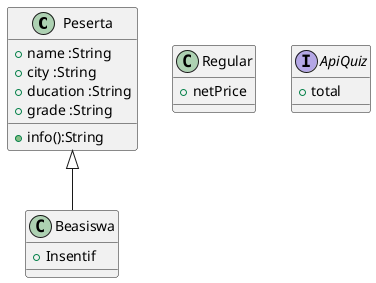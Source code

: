 @startuml student-bootcamp

class Peserta {
    +name :String
    +city :String
    +ducation :String
    +grade :String

    +info():String
}

class Beasiswa extends Peserta {
    +Insentif

}
class Regular {
    +netPrice
}

interface ApiQuiz{
    +total
}